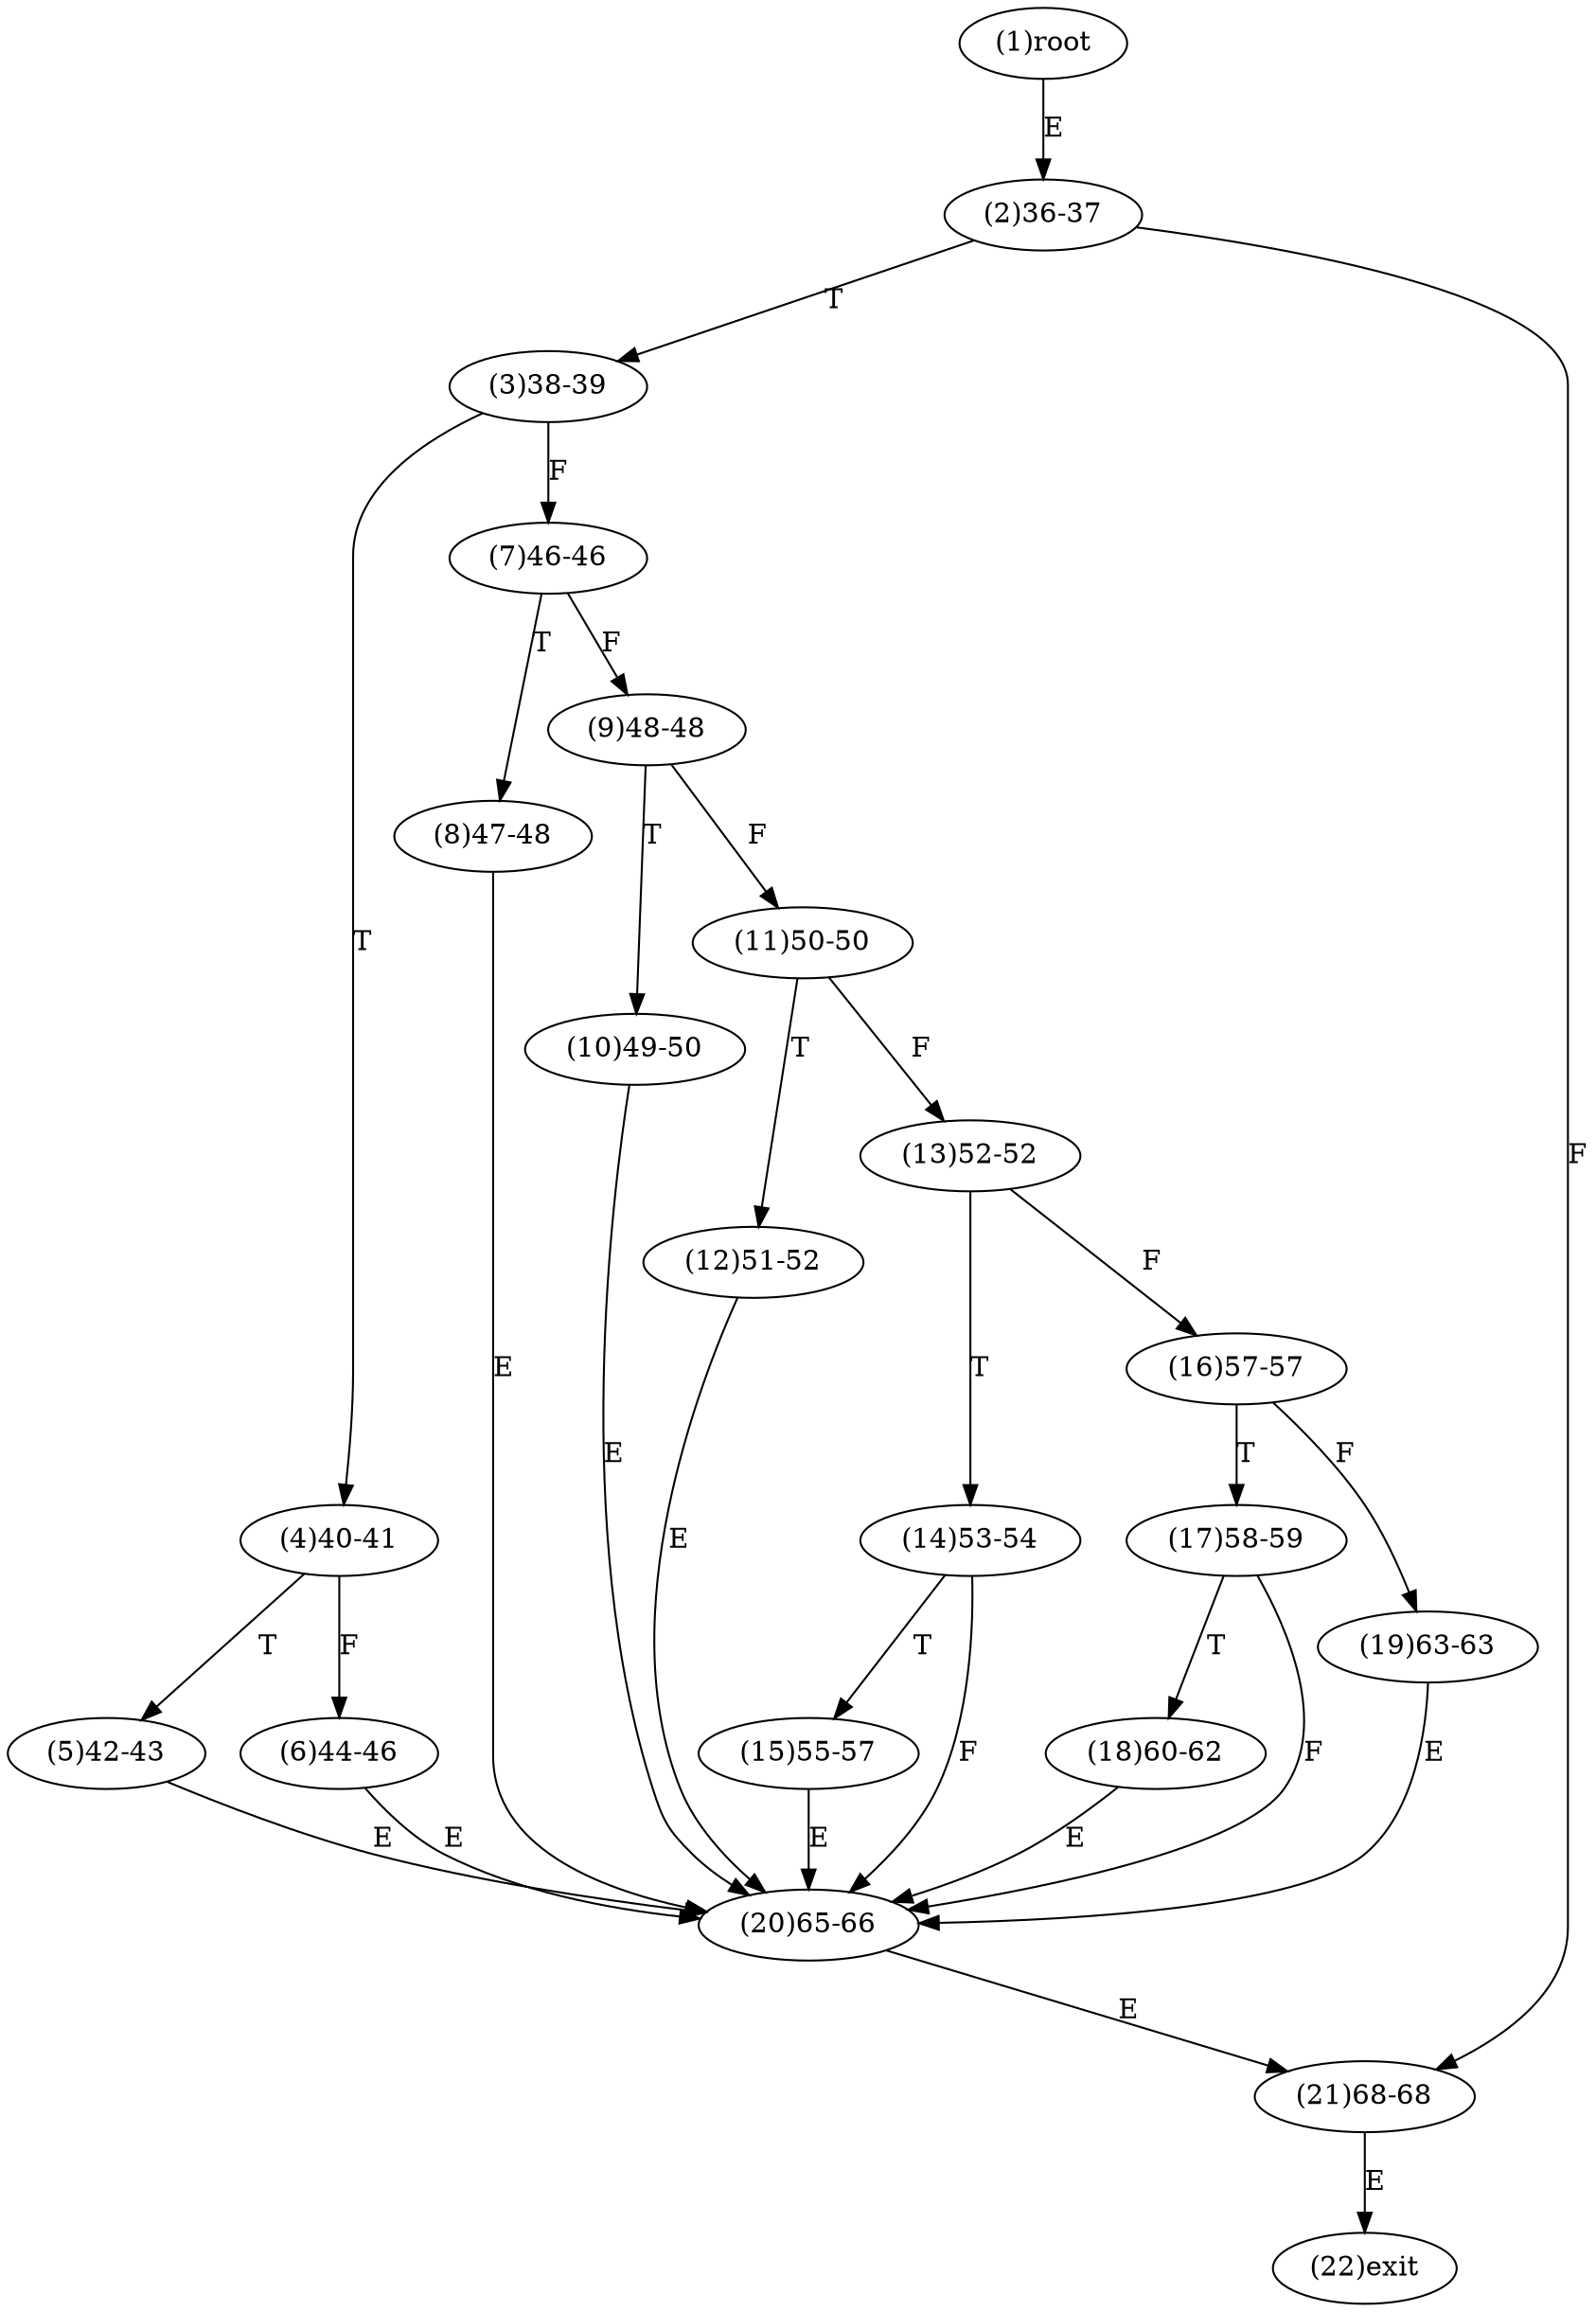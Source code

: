digraph "" { 
1[ label="(1)root"];
2[ label="(2)36-37"];
3[ label="(3)38-39"];
4[ label="(4)40-41"];
5[ label="(5)42-43"];
6[ label="(6)44-46"];
7[ label="(7)46-46"];
8[ label="(8)47-48"];
9[ label="(9)48-48"];
10[ label="(10)49-50"];
11[ label="(11)50-50"];
12[ label="(12)51-52"];
13[ label="(13)52-52"];
14[ label="(14)53-54"];
15[ label="(15)55-57"];
17[ label="(17)58-59"];
16[ label="(16)57-57"];
19[ label="(19)63-63"];
18[ label="(18)60-62"];
21[ label="(21)68-68"];
20[ label="(20)65-66"];
22[ label="(22)exit"];
1->2[ label="E"];
2->21[ label="F"];
2->3[ label="T"];
3->7[ label="F"];
3->4[ label="T"];
4->6[ label="F"];
4->5[ label="T"];
5->20[ label="E"];
6->20[ label="E"];
7->9[ label="F"];
7->8[ label="T"];
8->20[ label="E"];
9->11[ label="F"];
9->10[ label="T"];
10->20[ label="E"];
11->13[ label="F"];
11->12[ label="T"];
12->20[ label="E"];
13->16[ label="F"];
13->14[ label="T"];
14->20[ label="F"];
14->15[ label="T"];
15->20[ label="E"];
16->19[ label="F"];
16->17[ label="T"];
17->20[ label="F"];
17->18[ label="T"];
18->20[ label="E"];
19->20[ label="E"];
20->21[ label="E"];
21->22[ label="E"];
}